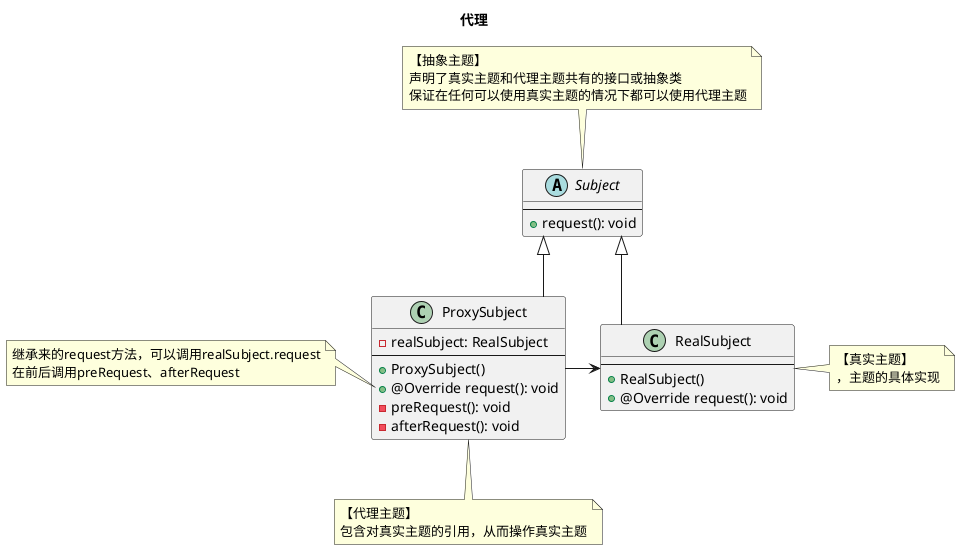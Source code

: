 @startuml
skinparam linetype ortho

title 代理

abstract Subject {
    --
    + request(): void
}
note top of Subject: 【抽象主题】\n声明了真实主题和代理主题共有的接口或抽象类\n保证在任何可以使用真实主题的情况下都可以使用代理主题

class RealSubject {
    --
    + RealSubject()
    + @Override request(): void
}
Subject <|-- RealSubject
note right of RealSubject: 【真实主题】\n，主题的具体实现

class ProxySubject {
    - realSubject: RealSubject
    --
    + ProxySubject()
    + @Override request(): void
    - preRequest(): void
    - afterRequest(): void
}
Subject <|-- ProxySubject
ProxySubject -> RealSubject
note bottom of ProxySubject: 【代理主题】\n包含对真实主题的引用，从而操作真实主题
note left of ProxySubject::request
    继承来的request方法，可以调用realSubject.request
    在前后调用preRequest、afterRequest
end note
@enduml